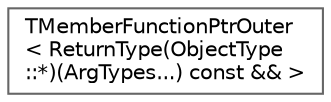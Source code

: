 digraph "Graphical Class Hierarchy"
{
 // INTERACTIVE_SVG=YES
 // LATEX_PDF_SIZE
  bgcolor="transparent";
  edge [fontname=Helvetica,fontsize=10,labelfontname=Helvetica,labelfontsize=10];
  node [fontname=Helvetica,fontsize=10,shape=box,height=0.2,width=0.4];
  rankdir="LR";
  Node0 [id="Node000000",label="TMemberFunctionPtrOuter\l\< ReturnType(ObjectType\l::*)(ArgTypes...) const && \>",height=0.2,width=0.4,color="grey40", fillcolor="white", style="filled",URL="$df/de5/structTMemberFunctionPtrOuter_3_01ReturnType_07ObjectType_1_1_5_08_07ArgTypes_8_8_8_08_01const_01_6_6_01_4.html",tooltip=" "];
}
